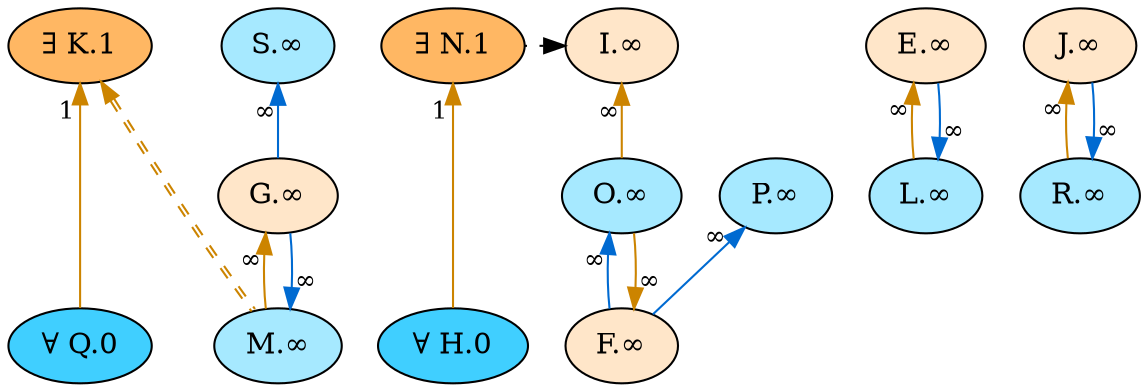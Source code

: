digraph {
    // Node defaults can be set here if needed
    "Q" [style="filled" fillcolor="#40cfff" label="∀ Q.0" fontsize=14]
    "H" [style="filled" fillcolor="#40cfff" label="∀ H.0" fontsize=14]
    "N" [style="filled" fillcolor="#ffb763" label="∃ N.1" fontsize=14]
    "K" [style="filled" fillcolor="#ffb763" label="∃ K.1" fontsize=14]
    "E" [style="filled" fillcolor="#ffe6c9" label="E.∞" fontsize=14]
    "L" [style="filled" fillcolor="#a6e9ff" label="L.∞" fontsize=14]
    "O" [style="filled" fillcolor="#a6e9ff" label="O.∞" fontsize=14]
    "F" [style="filled" fillcolor="#ffe6c9" label="F.∞" fontsize=14]
    "J" [style="filled" fillcolor="#ffe6c9" label="J.∞" fontsize=14]
    "R" [style="filled" fillcolor="#a6e9ff" label="R.∞" fontsize=14]
    "G" [style="filled" fillcolor="#ffe6c9" label="G.∞" fontsize=14]
    "M" [style="filled" fillcolor="#a6e9ff" label="M.∞" fontsize=14]
    "I" [style="filled" fillcolor="#ffe6c9" label="I.∞" fontsize=14]
    "P" [style="filled" fillcolor="#a6e9ff" label="P.∞" fontsize=14]
    "S" [style="filled" fillcolor="#a6e9ff" label="S.∞" fontsize=14]
    edge[labeldistance=1.5 fontsize=12]
    "E" -> "L" [color="#cc8400" style="solid" dir="back" taillabel="∞" ]
    "L" -> "E" [color="#006ad1" style="solid" dir="back" taillabel="∞" ]
    "O" -> "F" [color="#006ad1" style="solid" dir="back" taillabel="∞" ]
    "F" -> "O" [color="#cc8400" style="solid" dir="back" taillabel="∞" ]
    "J" -> "R" [color="#cc8400" style="solid" dir="back" taillabel="∞" ]
    "R" -> "J" [color="#006ad1" style="solid" dir="back" taillabel="∞" ]
    "G" -> "M" [color="#cc8400" style="solid" dir="back" taillabel="∞" ]
    "M" -> "G" [color="#006ad1" style="solid" dir="back" taillabel="∞" ]
    "K" -> "Q" [color="#cc8400" style="solid" dir="back" taillabel="1" ]
    "N" -> "H" [color="#cc8400" style="solid" dir="back" taillabel="1" ]
    "I" -> "N" [color="black" style="dotted" dir="back" taillabel="" constraint=false]
    "I" -> "O" [color="#cc8400" style="solid" dir="back" taillabel="∞" ]
    "P" -> "F" [color="#006ad1" style="solid" dir="back" taillabel="∞" ]
    "K" -> "M" [color="#cc8400:#cc8400" style="dashed" dir="back" taillabel="" constraint=false]
    "S" -> "G" [color="#006ad1" style="solid" dir="back" taillabel="∞" ]
    {rank = max "Q" "H"}
    {rank = min "N" "K"}
}